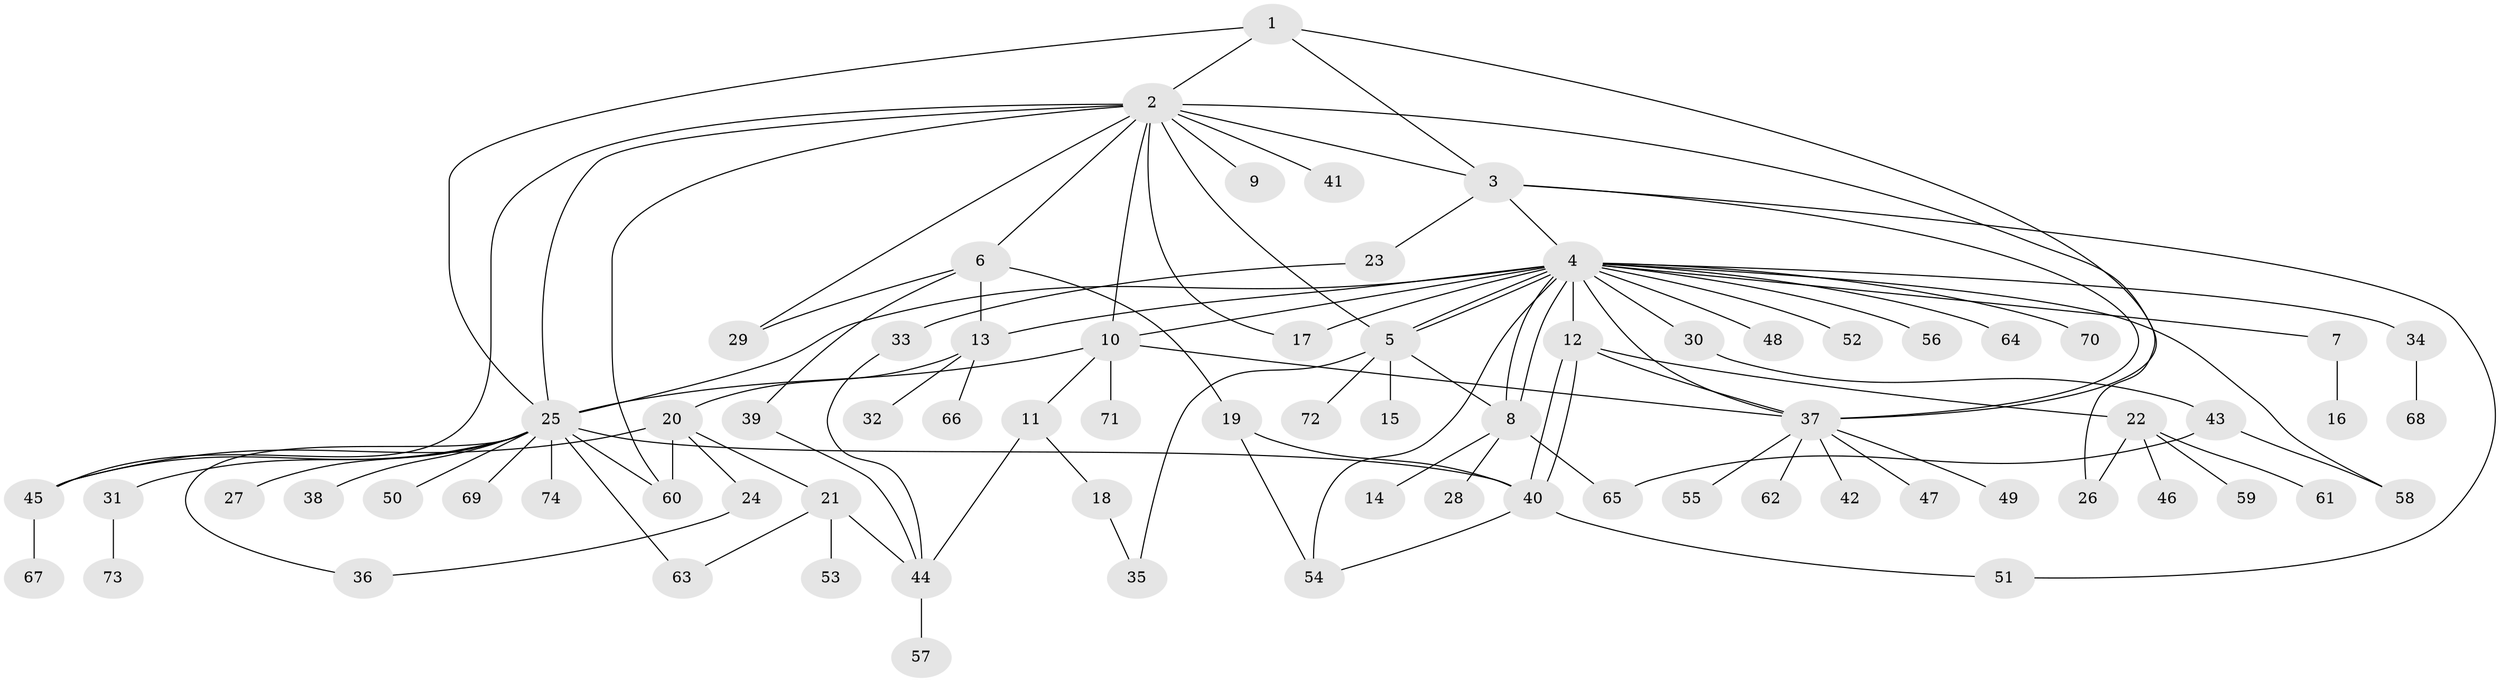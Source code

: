 // coarse degree distribution, {6: 0.13043478260869565, 8: 0.13043478260869565, 11: 0.043478260869565216, 4: 0.08695652173913043, 1: 0.21739130434782608, 3: 0.17391304347826086, 5: 0.043478260869565216, 9: 0.043478260869565216, 2: 0.13043478260869565}
// Generated by graph-tools (version 1.1) at 2025/50/03/04/25 22:50:15]
// undirected, 74 vertices, 108 edges
graph export_dot {
  node [color=gray90,style=filled];
  1;
  2;
  3;
  4;
  5;
  6;
  7;
  8;
  9;
  10;
  11;
  12;
  13;
  14;
  15;
  16;
  17;
  18;
  19;
  20;
  21;
  22;
  23;
  24;
  25;
  26;
  27;
  28;
  29;
  30;
  31;
  32;
  33;
  34;
  35;
  36;
  37;
  38;
  39;
  40;
  41;
  42;
  43;
  44;
  45;
  46;
  47;
  48;
  49;
  50;
  51;
  52;
  53;
  54;
  55;
  56;
  57;
  58;
  59;
  60;
  61;
  62;
  63;
  64;
  65;
  66;
  67;
  68;
  69;
  70;
  71;
  72;
  73;
  74;
  1 -- 2;
  1 -- 3;
  1 -- 25;
  1 -- 37;
  2 -- 3;
  2 -- 5;
  2 -- 6;
  2 -- 9;
  2 -- 10;
  2 -- 17;
  2 -- 25;
  2 -- 26;
  2 -- 29;
  2 -- 41;
  2 -- 45;
  2 -- 60;
  3 -- 4;
  3 -- 23;
  3 -- 37;
  3 -- 51;
  4 -- 5;
  4 -- 5;
  4 -- 7;
  4 -- 8;
  4 -- 8;
  4 -- 10;
  4 -- 12;
  4 -- 13;
  4 -- 17;
  4 -- 25;
  4 -- 30;
  4 -- 34;
  4 -- 37;
  4 -- 48;
  4 -- 52;
  4 -- 54;
  4 -- 56;
  4 -- 58;
  4 -- 64;
  4 -- 70;
  5 -- 8;
  5 -- 15;
  5 -- 35;
  5 -- 72;
  6 -- 13;
  6 -- 19;
  6 -- 29;
  6 -- 39;
  7 -- 16;
  8 -- 14;
  8 -- 28;
  8 -- 65;
  10 -- 11;
  10 -- 25;
  10 -- 37;
  10 -- 71;
  11 -- 18;
  11 -- 44;
  12 -- 22;
  12 -- 37;
  12 -- 40;
  12 -- 40;
  13 -- 20;
  13 -- 32;
  13 -- 66;
  18 -- 35;
  19 -- 40;
  19 -- 54;
  20 -- 21;
  20 -- 24;
  20 -- 45;
  20 -- 60;
  21 -- 44;
  21 -- 53;
  21 -- 63;
  22 -- 26;
  22 -- 46;
  22 -- 59;
  22 -- 61;
  23 -- 33;
  24 -- 36;
  25 -- 27;
  25 -- 31;
  25 -- 36;
  25 -- 38;
  25 -- 40;
  25 -- 45;
  25 -- 50;
  25 -- 60;
  25 -- 63;
  25 -- 69;
  25 -- 74;
  30 -- 43;
  31 -- 73;
  33 -- 44;
  34 -- 68;
  37 -- 42;
  37 -- 47;
  37 -- 49;
  37 -- 55;
  37 -- 62;
  39 -- 44;
  40 -- 51;
  40 -- 54;
  43 -- 58;
  43 -- 65;
  44 -- 57;
  45 -- 67;
}
